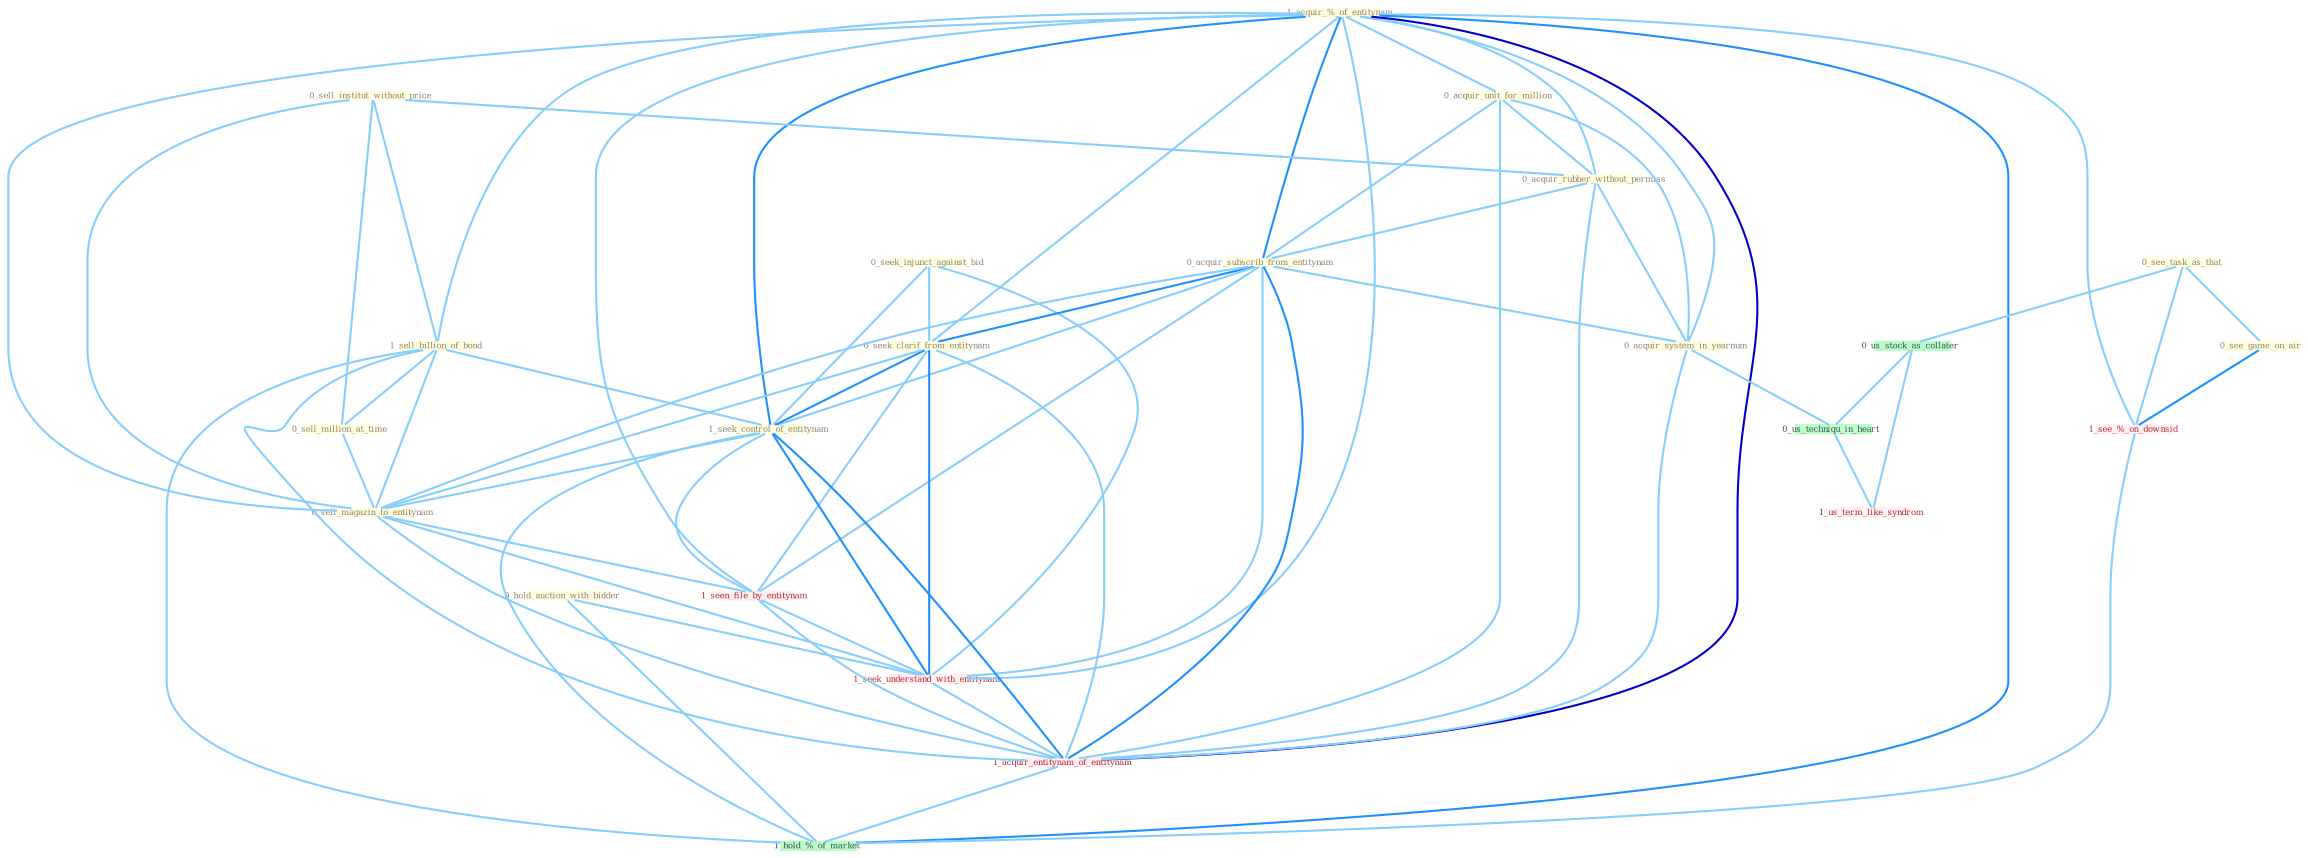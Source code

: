 Graph G{ 
    node
    [shape=polygon,style=filled,width=.5,height=.06,color="#BDFCC9",fixedsize=true,fontsize=4,
    fontcolor="#2f4f4f"];
    {node
    [color="#ffffe0", fontcolor="#8b7d6b"] "1_acquir_%_of_entitynam " "0_sell_institut_without_price " "0_acquir_unit_for_million " "0_see_task_as_that " "0_seek_injunct_against_bid " "0_acquir_rubber_without_permiss " "0_acquir_subscrib_from_entitynam " "0_seek_clarif_from_entitynam " "0_acquir_system_in_yearnum " "1_sell_billion_of_bond " "0_see_game_on_air " "0_hold_auction_with_bidder " "1_seek_control_of_entitynam " "0_sell_million_at_time " "0_sell_magazin_to_entitynam "}
{node [color="#fff0f5", fontcolor="#b22222"] "1_seen_file_by_entitynam " "1_seek_understand_with_entitynam " "1_acquir_entitynam_of_entitynam " "1_see_%_on_downsid " "1_us_term_like_syndrom "}
edge [color="#B0E2FF"];

	"1_acquir_%_of_entitynam " -- "0_acquir_unit_for_million " [w="1", color="#87cefa" ];
	"1_acquir_%_of_entitynam " -- "0_acquir_rubber_without_permiss " [w="1", color="#87cefa" ];
	"1_acquir_%_of_entitynam " -- "0_acquir_subscrib_from_entitynam " [w="2", color="#1e90ff" , len=0.8];
	"1_acquir_%_of_entitynam " -- "0_seek_clarif_from_entitynam " [w="1", color="#87cefa" ];
	"1_acquir_%_of_entitynam " -- "0_acquir_system_in_yearnum " [w="1", color="#87cefa" ];
	"1_acquir_%_of_entitynam " -- "1_sell_billion_of_bond " [w="1", color="#87cefa" ];
	"1_acquir_%_of_entitynam " -- "1_seek_control_of_entitynam " [w="2", color="#1e90ff" , len=0.8];
	"1_acquir_%_of_entitynam " -- "0_sell_magazin_to_entitynam " [w="1", color="#87cefa" ];
	"1_acquir_%_of_entitynam " -- "1_seen_file_by_entitynam " [w="1", color="#87cefa" ];
	"1_acquir_%_of_entitynam " -- "1_seek_understand_with_entitynam " [w="1", color="#87cefa" ];
	"1_acquir_%_of_entitynam " -- "1_acquir_entitynam_of_entitynam " [w="3", color="#0000cd" , len=0.6];
	"1_acquir_%_of_entitynam " -- "1_see_%_on_downsid " [w="1", color="#87cefa" ];
	"1_acquir_%_of_entitynam " -- "1_hold_%_of_market " [w="2", color="#1e90ff" , len=0.8];
	"0_sell_institut_without_price " -- "0_acquir_rubber_without_permiss " [w="1", color="#87cefa" ];
	"0_sell_institut_without_price " -- "1_sell_billion_of_bond " [w="1", color="#87cefa" ];
	"0_sell_institut_without_price " -- "0_sell_million_at_time " [w="1", color="#87cefa" ];
	"0_sell_institut_without_price " -- "0_sell_magazin_to_entitynam " [w="1", color="#87cefa" ];
	"0_acquir_unit_for_million " -- "0_acquir_rubber_without_permiss " [w="1", color="#87cefa" ];
	"0_acquir_unit_for_million " -- "0_acquir_subscrib_from_entitynam " [w="1", color="#87cefa" ];
	"0_acquir_unit_for_million " -- "0_acquir_system_in_yearnum " [w="1", color="#87cefa" ];
	"0_acquir_unit_for_million " -- "1_acquir_entitynam_of_entitynam " [w="1", color="#87cefa" ];
	"0_see_task_as_that " -- "0_see_game_on_air " [w="1", color="#87cefa" ];
	"0_see_task_as_that " -- "0_us_stock_as_collater " [w="1", color="#87cefa" ];
	"0_see_task_as_that " -- "1_see_%_on_downsid " [w="1", color="#87cefa" ];
	"0_seek_injunct_against_bid " -- "0_seek_clarif_from_entitynam " [w="1", color="#87cefa" ];
	"0_seek_injunct_against_bid " -- "1_seek_control_of_entitynam " [w="1", color="#87cefa" ];
	"0_seek_injunct_against_bid " -- "1_seek_understand_with_entitynam " [w="1", color="#87cefa" ];
	"0_acquir_rubber_without_permiss " -- "0_acquir_subscrib_from_entitynam " [w="1", color="#87cefa" ];
	"0_acquir_rubber_without_permiss " -- "0_acquir_system_in_yearnum " [w="1", color="#87cefa" ];
	"0_acquir_rubber_without_permiss " -- "1_acquir_entitynam_of_entitynam " [w="1", color="#87cefa" ];
	"0_acquir_subscrib_from_entitynam " -- "0_seek_clarif_from_entitynam " [w="2", color="#1e90ff" , len=0.8];
	"0_acquir_subscrib_from_entitynam " -- "0_acquir_system_in_yearnum " [w="1", color="#87cefa" ];
	"0_acquir_subscrib_from_entitynam " -- "1_seek_control_of_entitynam " [w="1", color="#87cefa" ];
	"0_acquir_subscrib_from_entitynam " -- "0_sell_magazin_to_entitynam " [w="1", color="#87cefa" ];
	"0_acquir_subscrib_from_entitynam " -- "1_seen_file_by_entitynam " [w="1", color="#87cefa" ];
	"0_acquir_subscrib_from_entitynam " -- "1_seek_understand_with_entitynam " [w="1", color="#87cefa" ];
	"0_acquir_subscrib_from_entitynam " -- "1_acquir_entitynam_of_entitynam " [w="2", color="#1e90ff" , len=0.8];
	"0_seek_clarif_from_entitynam " -- "1_seek_control_of_entitynam " [w="2", color="#1e90ff" , len=0.8];
	"0_seek_clarif_from_entitynam " -- "0_sell_magazin_to_entitynam " [w="1", color="#87cefa" ];
	"0_seek_clarif_from_entitynam " -- "1_seen_file_by_entitynam " [w="1", color="#87cefa" ];
	"0_seek_clarif_from_entitynam " -- "1_seek_understand_with_entitynam " [w="2", color="#1e90ff" , len=0.8];
	"0_seek_clarif_from_entitynam " -- "1_acquir_entitynam_of_entitynam " [w="1", color="#87cefa" ];
	"0_acquir_system_in_yearnum " -- "1_acquir_entitynam_of_entitynam " [w="1", color="#87cefa" ];
	"0_acquir_system_in_yearnum " -- "0_us_techniqu_in_heart " [w="1", color="#87cefa" ];
	"1_sell_billion_of_bond " -- "1_seek_control_of_entitynam " [w="1", color="#87cefa" ];
	"1_sell_billion_of_bond " -- "0_sell_million_at_time " [w="1", color="#87cefa" ];
	"1_sell_billion_of_bond " -- "0_sell_magazin_to_entitynam " [w="1", color="#87cefa" ];
	"1_sell_billion_of_bond " -- "1_acquir_entitynam_of_entitynam " [w="1", color="#87cefa" ];
	"1_sell_billion_of_bond " -- "1_hold_%_of_market " [w="1", color="#87cefa" ];
	"0_see_game_on_air " -- "1_see_%_on_downsid " [w="2", color="#1e90ff" , len=0.8];
	"0_hold_auction_with_bidder " -- "1_seek_understand_with_entitynam " [w="1", color="#87cefa" ];
	"0_hold_auction_with_bidder " -- "1_hold_%_of_market " [w="1", color="#87cefa" ];
	"1_seek_control_of_entitynam " -- "0_sell_magazin_to_entitynam " [w="1", color="#87cefa" ];
	"1_seek_control_of_entitynam " -- "1_seen_file_by_entitynam " [w="1", color="#87cefa" ];
	"1_seek_control_of_entitynam " -- "1_seek_understand_with_entitynam " [w="2", color="#1e90ff" , len=0.8];
	"1_seek_control_of_entitynam " -- "1_acquir_entitynam_of_entitynam " [w="2", color="#1e90ff" , len=0.8];
	"1_seek_control_of_entitynam " -- "1_hold_%_of_market " [w="1", color="#87cefa" ];
	"0_sell_million_at_time " -- "0_sell_magazin_to_entitynam " [w="1", color="#87cefa" ];
	"0_sell_magazin_to_entitynam " -- "1_seen_file_by_entitynam " [w="1", color="#87cefa" ];
	"0_sell_magazin_to_entitynam " -- "1_seek_understand_with_entitynam " [w="1", color="#87cefa" ];
	"0_sell_magazin_to_entitynam " -- "1_acquir_entitynam_of_entitynam " [w="1", color="#87cefa" ];
	"1_seen_file_by_entitynam " -- "1_seek_understand_with_entitynam " [w="1", color="#87cefa" ];
	"1_seen_file_by_entitynam " -- "1_acquir_entitynam_of_entitynam " [w="1", color="#87cefa" ];
	"0_us_stock_as_collater " -- "0_us_techniqu_in_heart " [w="1", color="#87cefa" ];
	"0_us_stock_as_collater " -- "1_us_term_like_syndrom " [w="1", color="#87cefa" ];
	"1_seek_understand_with_entitynam " -- "1_acquir_entitynam_of_entitynam " [w="1", color="#87cefa" ];
	"1_acquir_entitynam_of_entitynam " -- "1_hold_%_of_market " [w="1", color="#87cefa" ];
	"0_us_techniqu_in_heart " -- "1_us_term_like_syndrom " [w="1", color="#87cefa" ];
	"1_see_%_on_downsid " -- "1_hold_%_of_market " [w="1", color="#87cefa" ];
}